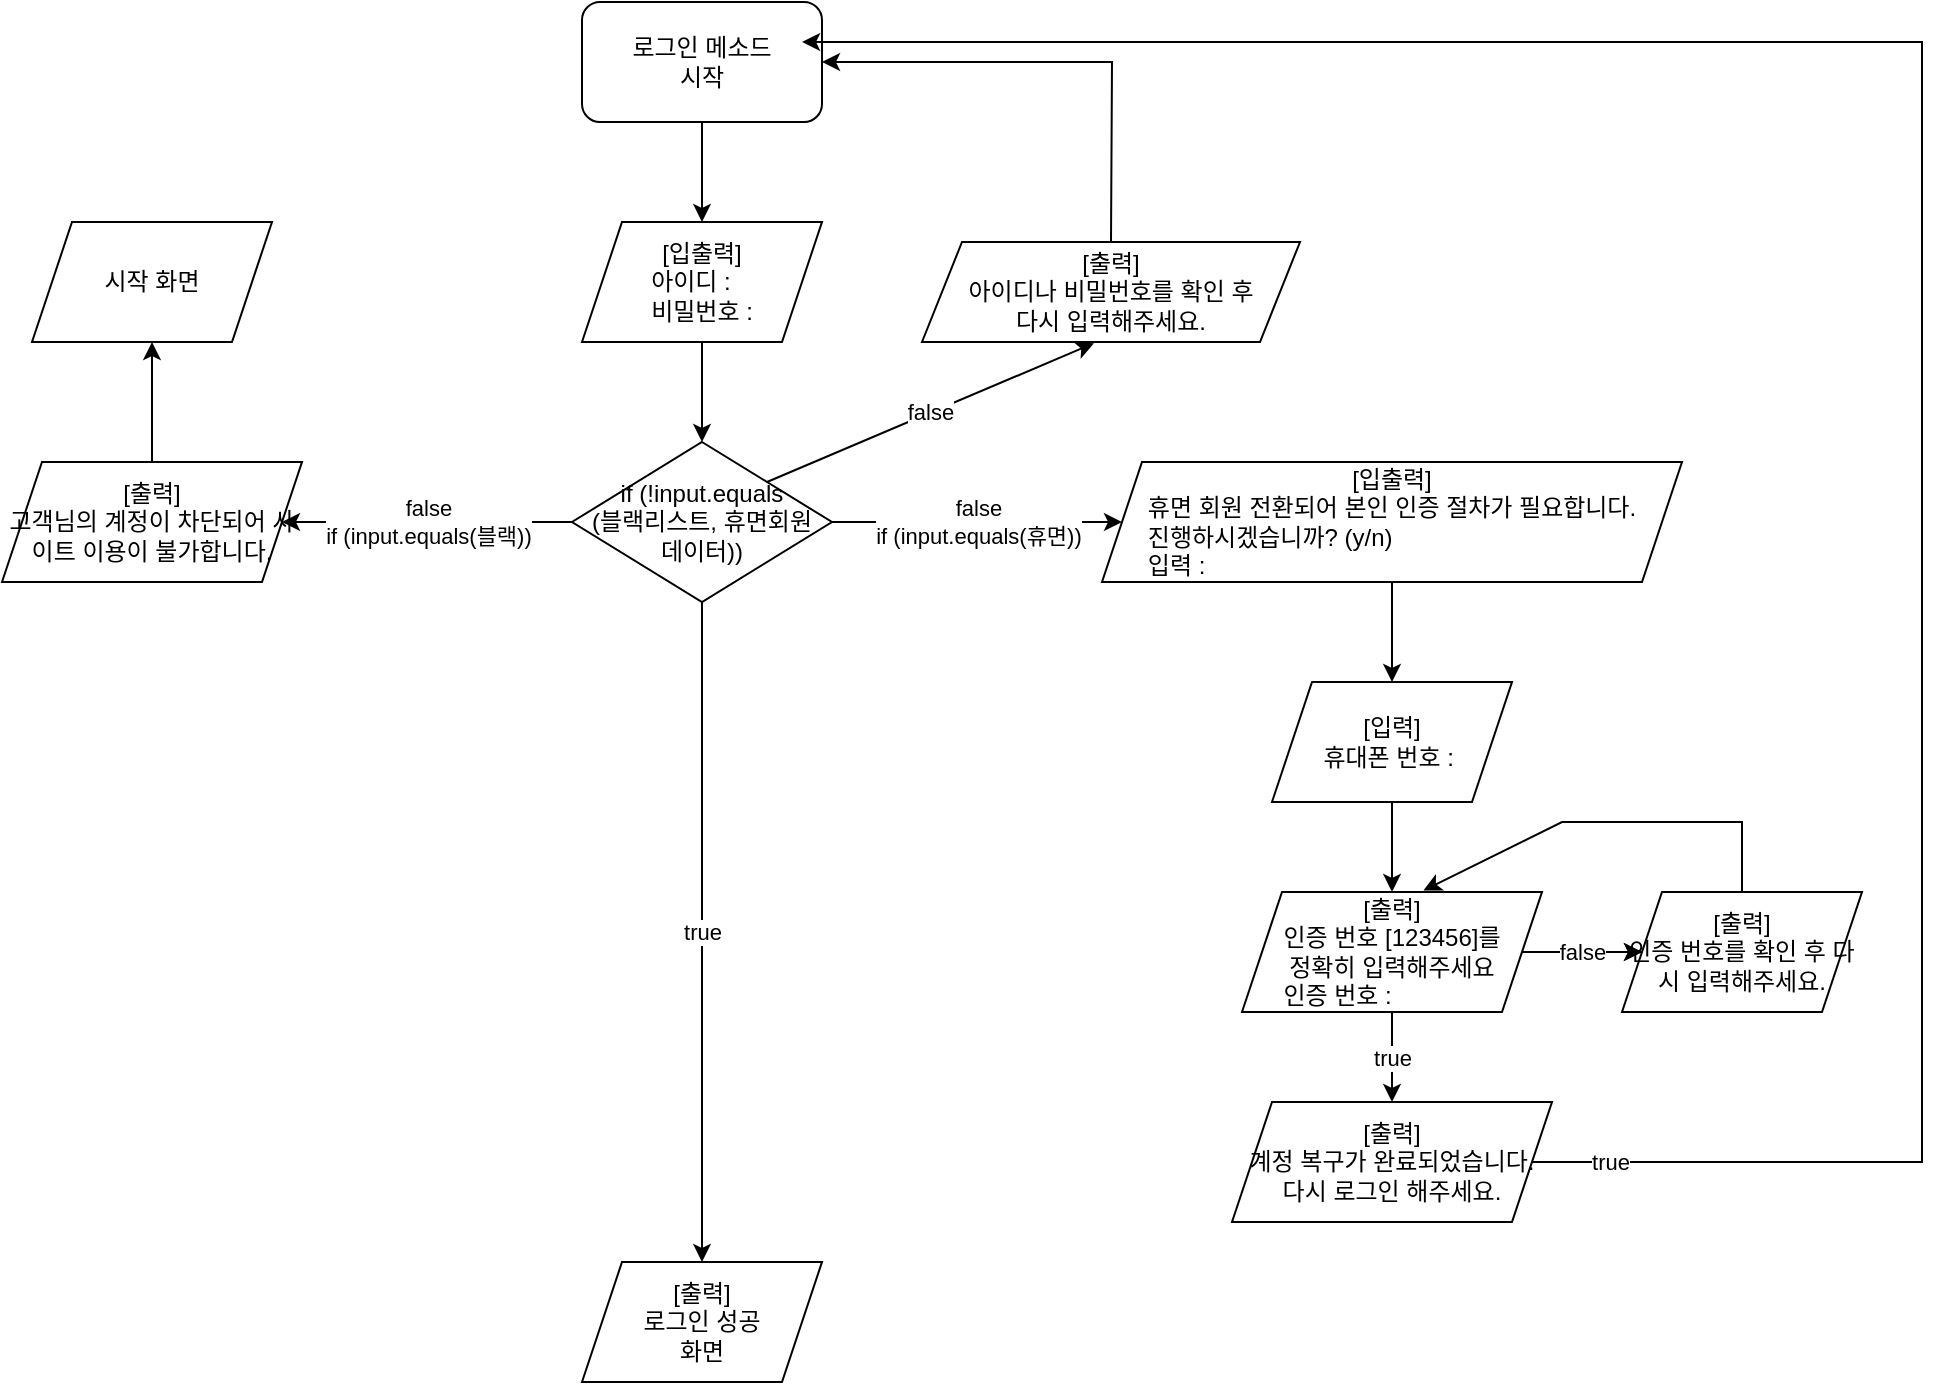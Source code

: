 <mxfile version="13.9.9" type="device"><diagram id="C5RBs43oDa-KdzZeNtuy" name="Page-1"><mxGraphModel dx="1038" dy="548" grid="1" gridSize="10" guides="1" tooltips="1" connect="1" arrows="1" fold="1" page="1" pageScale="1" pageWidth="827" pageHeight="1169" math="0" shadow="0"><root><mxCell id="WIyWlLk6GJQsqaUBKTNV-0"/><mxCell id="WIyWlLk6GJQsqaUBKTNV-1" parent="WIyWlLk6GJQsqaUBKTNV-0"/><mxCell id="YIQrSsAsuM5GIbTtQQXS-1" value="로그인 메소드&lt;br&gt;시작" style="rounded=1;whiteSpace=wrap;html=1;" parent="WIyWlLk6GJQsqaUBKTNV-1" vertex="1"><mxGeometry x="350" y="50" width="120" height="60" as="geometry"/></mxCell><mxCell id="YIQrSsAsuM5GIbTtQQXS-2" value="" style="endArrow=classic;html=1;exitX=0.5;exitY=1;exitDx=0;exitDy=0;entryX=0.5;entryY=0;entryDx=0;entryDy=0;" parent="WIyWlLk6GJQsqaUBKTNV-1" source="YIQrSsAsuM5GIbTtQQXS-1" target="YIQrSsAsuM5GIbTtQQXS-3" edge="1"><mxGeometry width="50" height="50" relative="1" as="geometry"><mxPoint x="390" y="100" as="sourcePoint"/><mxPoint x="410" y="150" as="targetPoint"/></mxGeometry></mxCell><mxCell id="lua3J2QhXdN0w71Kzglv-4" value="" style="edgeStyle=orthogonalEdgeStyle;rounded=0;orthogonalLoop=1;jettySize=auto;html=1;" edge="1" parent="WIyWlLk6GJQsqaUBKTNV-1" source="YIQrSsAsuM5GIbTtQQXS-3" target="lua3J2QhXdN0w71Kzglv-1"><mxGeometry relative="1" as="geometry"/></mxCell><mxCell id="YIQrSsAsuM5GIbTtQQXS-3" value="[입출력]&lt;br&gt;&lt;div style=&quot;text-align: left&quot;&gt;&lt;span&gt;아이디 :&lt;/span&gt;&lt;/div&gt;&lt;div style=&quot;text-align: left&quot;&gt;&lt;span&gt;비밀번호 :&lt;/span&gt;&lt;/div&gt;" style="shape=parallelogram;perimeter=parallelogramPerimeter;whiteSpace=wrap;html=1;fixedSize=1;" parent="WIyWlLk6GJQsqaUBKTNV-1" vertex="1"><mxGeometry x="350" y="160" width="120" height="60" as="geometry"/></mxCell><mxCell id="YIQrSsAsuM5GIbTtQQXS-10" value="[출력]&lt;br&gt;아이디나 비밀번호를 확인 후 &lt;br&gt;다시 입력해주세요." style="shape=parallelogram;perimeter=parallelogramPerimeter;whiteSpace=wrap;html=1;fixedSize=1;" parent="WIyWlLk6GJQsqaUBKTNV-1" vertex="1"><mxGeometry x="520" y="170" width="189" height="50" as="geometry"/></mxCell><mxCell id="YIQrSsAsuM5GIbTtQQXS-14" value="" style="endArrow=classic;html=1;rounded=0;entryX=1;entryY=0.5;entryDx=0;entryDy=0;exitX=0.5;exitY=0;exitDx=0;exitDy=0;" parent="WIyWlLk6GJQsqaUBKTNV-1" source="YIQrSsAsuM5GIbTtQQXS-10" target="YIQrSsAsuM5GIbTtQQXS-1" edge="1"><mxGeometry width="50" height="50" relative="1" as="geometry"><mxPoint x="615" y="130" as="sourcePoint"/><mxPoint x="480" y="130" as="targetPoint"/><Array as="points"><mxPoint x="615" y="80"/></Array></mxGeometry></mxCell><mxCell id="YIQrSsAsuM5GIbTtQQXS-16" value="[출력]&lt;br&gt;로그인 성공&lt;br&gt;화면" style="shape=parallelogram;perimeter=parallelogramPerimeter;whiteSpace=wrap;html=1;fixedSize=1;" parent="WIyWlLk6GJQsqaUBKTNV-1" vertex="1"><mxGeometry x="350" y="680" width="120" height="60" as="geometry"/></mxCell><mxCell id="lua3J2QhXdN0w71Kzglv-6" value="true" style="edgeStyle=orthogonalEdgeStyle;rounded=0;orthogonalLoop=1;jettySize=auto;html=1;" edge="1" parent="WIyWlLk6GJQsqaUBKTNV-1" source="lua3J2QhXdN0w71Kzglv-1" target="YIQrSsAsuM5GIbTtQQXS-16"><mxGeometry relative="1" as="geometry"/></mxCell><mxCell id="lua3J2QhXdN0w71Kzglv-9" value="false&lt;br&gt;if (input.equals(블랙))" style="edgeStyle=orthogonalEdgeStyle;rounded=0;orthogonalLoop=1;jettySize=auto;html=1;" edge="1" parent="WIyWlLk6GJQsqaUBKTNV-1" source="lua3J2QhXdN0w71Kzglv-1" target="lua3J2QhXdN0w71Kzglv-8"><mxGeometry relative="1" as="geometry"/></mxCell><mxCell id="lua3J2QhXdN0w71Kzglv-13" value="false&lt;br&gt;if (input.equals(휴면))" style="edgeStyle=orthogonalEdgeStyle;rounded=0;orthogonalLoop=1;jettySize=auto;html=1;" edge="1" parent="WIyWlLk6GJQsqaUBKTNV-1" source="lua3J2QhXdN0w71Kzglv-1" target="lua3J2QhXdN0w71Kzglv-7"><mxGeometry relative="1" as="geometry"/></mxCell><mxCell id="lua3J2QhXdN0w71Kzglv-1" value="if (!input.equals&lt;br&gt;(블랙리스트, 휴면회원&lt;br&gt;데이터))" style="rhombus;whiteSpace=wrap;html=1;" vertex="1" parent="WIyWlLk6GJQsqaUBKTNV-1"><mxGeometry x="345" y="270" width="130" height="80" as="geometry"/></mxCell><mxCell id="lua3J2QhXdN0w71Kzglv-16" value="" style="edgeStyle=orthogonalEdgeStyle;rounded=0;orthogonalLoop=1;jettySize=auto;html=1;" edge="1" parent="WIyWlLk6GJQsqaUBKTNV-1" source="lua3J2QhXdN0w71Kzglv-7" target="lua3J2QhXdN0w71Kzglv-15"><mxGeometry relative="1" as="geometry"/></mxCell><mxCell id="lua3J2QhXdN0w71Kzglv-7" value="[입출력]&lt;br&gt;&lt;div style=&quot;text-align: left&quot;&gt;&lt;span&gt;휴면 회원 전환되어 본인 인증 절차가 필요합니다.&lt;/span&gt;&lt;/div&gt;&lt;div style=&quot;text-align: left&quot;&gt;&lt;span&gt;진행하시겠습니까? (y/n)&lt;/span&gt;&lt;/div&gt;&lt;div style=&quot;text-align: left&quot;&gt;&lt;span&gt;입력 :&lt;/span&gt;&lt;/div&gt;" style="shape=parallelogram;perimeter=parallelogramPerimeter;whiteSpace=wrap;html=1;fixedSize=1;" vertex="1" parent="WIyWlLk6GJQsqaUBKTNV-1"><mxGeometry x="610" y="280" width="290" height="60" as="geometry"/></mxCell><mxCell id="lua3J2QhXdN0w71Kzglv-12" value="" style="edgeStyle=orthogonalEdgeStyle;rounded=0;orthogonalLoop=1;jettySize=auto;html=1;" edge="1" parent="WIyWlLk6GJQsqaUBKTNV-1" source="lua3J2QhXdN0w71Kzglv-8" target="lua3J2QhXdN0w71Kzglv-11"><mxGeometry relative="1" as="geometry"/></mxCell><mxCell id="lua3J2QhXdN0w71Kzglv-8" value="[출력]&lt;br&gt;고객님의 계정이 차단되어 사이트 이용이 불가합니다." style="shape=parallelogram;perimeter=parallelogramPerimeter;whiteSpace=wrap;html=1;fixedSize=1;" vertex="1" parent="WIyWlLk6GJQsqaUBKTNV-1"><mxGeometry x="60" y="280" width="150" height="60" as="geometry"/></mxCell><mxCell id="lua3J2QhXdN0w71Kzglv-11" value="시작 화면" style="shape=parallelogram;perimeter=parallelogramPerimeter;whiteSpace=wrap;html=1;fixedSize=1;" vertex="1" parent="WIyWlLk6GJQsqaUBKTNV-1"><mxGeometry x="75" y="160" width="120" height="60" as="geometry"/></mxCell><mxCell id="lua3J2QhXdN0w71Kzglv-20" value="" style="edgeStyle=orthogonalEdgeStyle;rounded=0;orthogonalLoop=1;jettySize=auto;html=1;" edge="1" parent="WIyWlLk6GJQsqaUBKTNV-1" source="lua3J2QhXdN0w71Kzglv-15" target="lua3J2QhXdN0w71Kzglv-18"><mxGeometry relative="1" as="geometry"/></mxCell><mxCell id="lua3J2QhXdN0w71Kzglv-15" value="[입력]&lt;br&gt;휴대폰 번호 :&amp;nbsp;" style="shape=parallelogram;perimeter=parallelogramPerimeter;whiteSpace=wrap;html=1;fixedSize=1;" vertex="1" parent="WIyWlLk6GJQsqaUBKTNV-1"><mxGeometry x="695" y="390" width="120" height="60" as="geometry"/></mxCell><mxCell id="lua3J2QhXdN0w71Kzglv-17" value="false" style="endArrow=classic;html=1;exitX=1;exitY=0;exitDx=0;exitDy=0;entryX=0.455;entryY=1.012;entryDx=0;entryDy=0;entryPerimeter=0;" edge="1" parent="WIyWlLk6GJQsqaUBKTNV-1" source="lua3J2QhXdN0w71Kzglv-1" target="YIQrSsAsuM5GIbTtQQXS-10"><mxGeometry width="50" height="50" relative="1" as="geometry"><mxPoint x="390" y="350" as="sourcePoint"/><mxPoint x="440" y="300" as="targetPoint"/></mxGeometry></mxCell><mxCell id="lua3J2QhXdN0w71Kzglv-23" value="true" style="edgeStyle=orthogonalEdgeStyle;rounded=0;orthogonalLoop=1;jettySize=auto;html=1;" edge="1" parent="WIyWlLk6GJQsqaUBKTNV-1" source="lua3J2QhXdN0w71Kzglv-18" target="lua3J2QhXdN0w71Kzglv-21"><mxGeometry relative="1" as="geometry"/></mxCell><mxCell id="lua3J2QhXdN0w71Kzglv-27" value="" style="edgeStyle=orthogonalEdgeStyle;rounded=0;orthogonalLoop=1;jettySize=auto;html=1;" edge="1" parent="WIyWlLk6GJQsqaUBKTNV-1" source="lua3J2QhXdN0w71Kzglv-18" target="lua3J2QhXdN0w71Kzglv-25"><mxGeometry relative="1" as="geometry"/></mxCell><mxCell id="lua3J2QhXdN0w71Kzglv-18" value="[출력]&lt;br&gt;&lt;div&gt;&lt;span&gt;인증 번호 [123456]를&lt;/span&gt;&lt;/div&gt;&lt;div&gt;&lt;span&gt;정확히 입력해주세요&lt;/span&gt;&lt;/div&gt;&lt;div style=&quot;text-align: left&quot;&gt;&lt;span&gt;인증 번호 :&amp;nbsp;&lt;/span&gt;&lt;/div&gt;" style="shape=parallelogram;perimeter=parallelogramPerimeter;whiteSpace=wrap;html=1;fixedSize=1;" vertex="1" parent="WIyWlLk6GJQsqaUBKTNV-1"><mxGeometry x="680" y="495" width="150" height="60" as="geometry"/></mxCell><mxCell id="lua3J2QhXdN0w71Kzglv-21" value="[출력]&lt;br&gt;계정 복구가 완료되었습니다.&lt;br&gt;다시 로그인 해주세요." style="shape=parallelogram;perimeter=parallelogramPerimeter;whiteSpace=wrap;html=1;fixedSize=1;" vertex="1" parent="WIyWlLk6GJQsqaUBKTNV-1"><mxGeometry x="675" y="600" width="160" height="60" as="geometry"/></mxCell><mxCell id="lua3J2QhXdN0w71Kzglv-24" value="true" style="endArrow=classic;html=1;exitX=1;exitY=0.5;exitDx=0;exitDy=0;rounded=0;entryX=0.917;entryY=0.333;entryDx=0;entryDy=0;entryPerimeter=0;" edge="1" parent="WIyWlLk6GJQsqaUBKTNV-1" source="lua3J2QhXdN0w71Kzglv-21" target="YIQrSsAsuM5GIbTtQQXS-1"><mxGeometry x="-0.941" width="50" height="50" relative="1" as="geometry"><mxPoint x="875" y="585" as="sourcePoint"/><mxPoint x="490" y="50" as="targetPoint"/><Array as="points"><mxPoint x="1020" y="630"/><mxPoint x="1020" y="70"/><mxPoint x="730" y="70"/></Array><mxPoint as="offset"/></mxGeometry></mxCell><mxCell id="lua3J2QhXdN0w71Kzglv-25" value="[출력]&lt;br&gt;인증 번호를 확인 후 다시 입력해주세요." style="shape=parallelogram;perimeter=parallelogramPerimeter;whiteSpace=wrap;html=1;fixedSize=1;" vertex="1" parent="WIyWlLk6GJQsqaUBKTNV-1"><mxGeometry x="870" y="495" width="120" height="60" as="geometry"/></mxCell><mxCell id="lua3J2QhXdN0w71Kzglv-26" value="false" style="endArrow=classic;html=1;exitX=1;exitY=0.5;exitDx=0;exitDy=0;entryX=0;entryY=0.5;entryDx=0;entryDy=0;" edge="1" parent="WIyWlLk6GJQsqaUBKTNV-1" source="lua3J2QhXdN0w71Kzglv-18" target="lua3J2QhXdN0w71Kzglv-25"><mxGeometry width="50" height="50" relative="1" as="geometry"><mxPoint x="550" y="410" as="sourcePoint"/><mxPoint x="600" y="360" as="targetPoint"/></mxGeometry></mxCell><mxCell id="lua3J2QhXdN0w71Kzglv-30" value="" style="endArrow=classic;html=1;exitX=0.5;exitY=0;exitDx=0;exitDy=0;rounded=0;entryX=0.605;entryY=-0.013;entryDx=0;entryDy=0;entryPerimeter=0;" edge="1" parent="WIyWlLk6GJQsqaUBKTNV-1" source="lua3J2QhXdN0w71Kzglv-25" target="lua3J2QhXdN0w71Kzglv-18"><mxGeometry width="50" height="50" relative="1" as="geometry"><mxPoint x="550" y="560" as="sourcePoint"/><mxPoint x="800" y="470" as="targetPoint"/><Array as="points"><mxPoint x="930" y="460"/><mxPoint x="840" y="460"/></Array></mxGeometry></mxCell></root></mxGraphModel></diagram></mxfile>